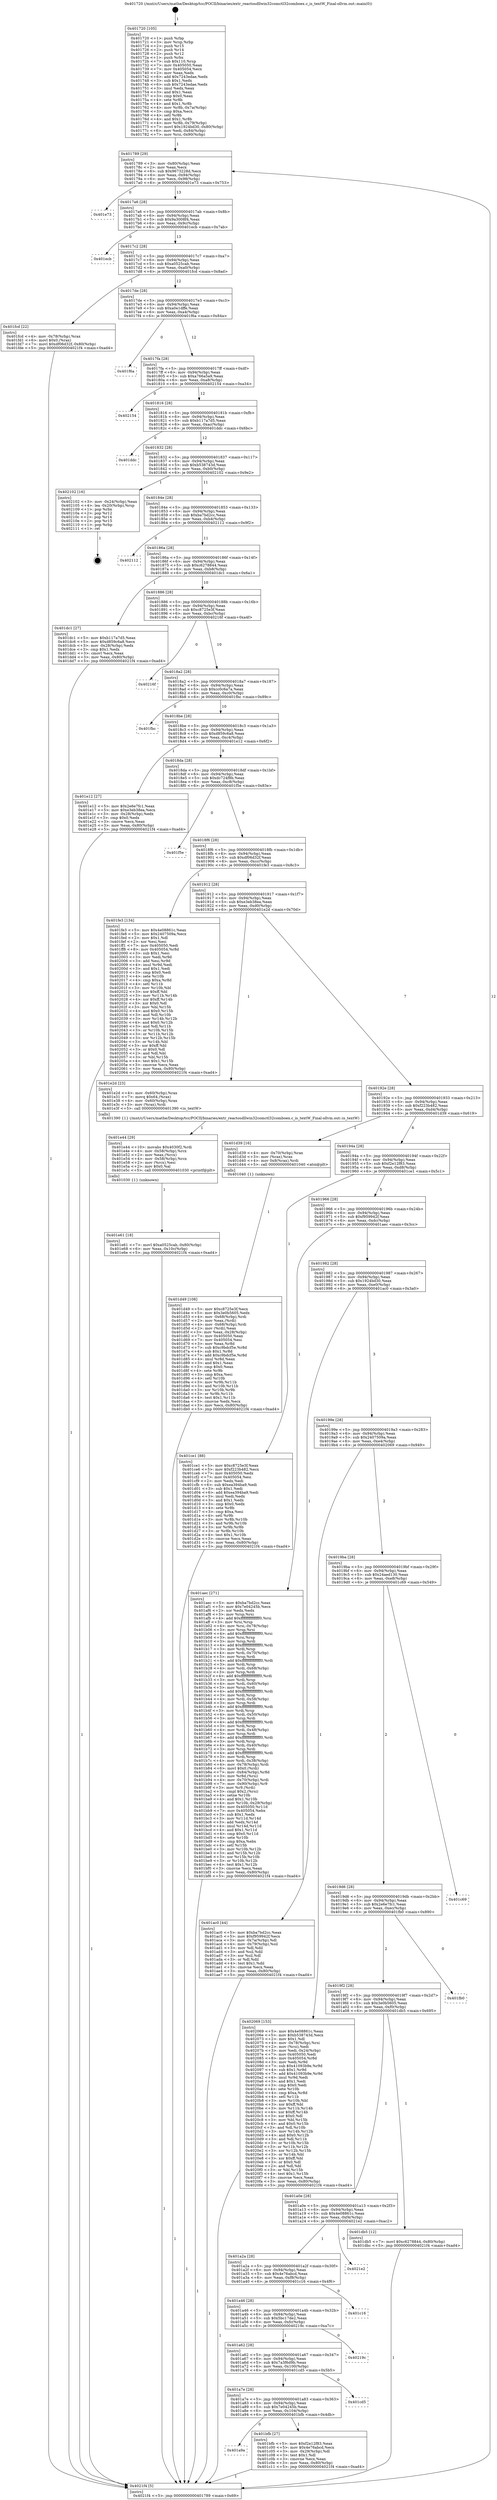 digraph "0x401720" {
  label = "0x401720 (/mnt/c/Users/mathe/Desktop/tcc/POCII/binaries/extr_reactosdllwin32comctl32comboex.c_is_textW_Final-ollvm.out::main(0))"
  labelloc = "t"
  node[shape=record]

  Entry [label="",width=0.3,height=0.3,shape=circle,fillcolor=black,style=filled]
  "0x401789" [label="{
     0x401789 [29]\l
     | [instrs]\l
     &nbsp;&nbsp;0x401789 \<+3\>: mov -0x80(%rbp),%eax\l
     &nbsp;&nbsp;0x40178c \<+2\>: mov %eax,%ecx\l
     &nbsp;&nbsp;0x40178e \<+6\>: sub $0x9673228d,%ecx\l
     &nbsp;&nbsp;0x401794 \<+6\>: mov %eax,-0x94(%rbp)\l
     &nbsp;&nbsp;0x40179a \<+6\>: mov %ecx,-0x98(%rbp)\l
     &nbsp;&nbsp;0x4017a0 \<+6\>: je 0000000000401e73 \<main+0x753\>\l
  }"]
  "0x401e73" [label="{
     0x401e73\l
  }", style=dashed]
  "0x4017a6" [label="{
     0x4017a6 [28]\l
     | [instrs]\l
     &nbsp;&nbsp;0x4017a6 \<+5\>: jmp 00000000004017ab \<main+0x8b\>\l
     &nbsp;&nbsp;0x4017ab \<+6\>: mov -0x94(%rbp),%eax\l
     &nbsp;&nbsp;0x4017b1 \<+5\>: sub $0x9a3008f4,%eax\l
     &nbsp;&nbsp;0x4017b6 \<+6\>: mov %eax,-0x9c(%rbp)\l
     &nbsp;&nbsp;0x4017bc \<+6\>: je 0000000000401ecb \<main+0x7ab\>\l
  }"]
  Exit [label="",width=0.3,height=0.3,shape=circle,fillcolor=black,style=filled,peripheries=2]
  "0x401ecb" [label="{
     0x401ecb\l
  }", style=dashed]
  "0x4017c2" [label="{
     0x4017c2 [28]\l
     | [instrs]\l
     &nbsp;&nbsp;0x4017c2 \<+5\>: jmp 00000000004017c7 \<main+0xa7\>\l
     &nbsp;&nbsp;0x4017c7 \<+6\>: mov -0x94(%rbp),%eax\l
     &nbsp;&nbsp;0x4017cd \<+5\>: sub $0xa0525cab,%eax\l
     &nbsp;&nbsp;0x4017d2 \<+6\>: mov %eax,-0xa0(%rbp)\l
     &nbsp;&nbsp;0x4017d8 \<+6\>: je 0000000000401fcd \<main+0x8ad\>\l
  }"]
  "0x401e61" [label="{
     0x401e61 [18]\l
     | [instrs]\l
     &nbsp;&nbsp;0x401e61 \<+7\>: movl $0xa0525cab,-0x80(%rbp)\l
     &nbsp;&nbsp;0x401e68 \<+6\>: mov %eax,-0x10c(%rbp)\l
     &nbsp;&nbsp;0x401e6e \<+5\>: jmp 00000000004021f4 \<main+0xad4\>\l
  }"]
  "0x401fcd" [label="{
     0x401fcd [22]\l
     | [instrs]\l
     &nbsp;&nbsp;0x401fcd \<+4\>: mov -0x78(%rbp),%rax\l
     &nbsp;&nbsp;0x401fd1 \<+6\>: movl $0x0,(%rax)\l
     &nbsp;&nbsp;0x401fd7 \<+7\>: movl $0xdf06d32f,-0x80(%rbp)\l
     &nbsp;&nbsp;0x401fde \<+5\>: jmp 00000000004021f4 \<main+0xad4\>\l
  }"]
  "0x4017de" [label="{
     0x4017de [28]\l
     | [instrs]\l
     &nbsp;&nbsp;0x4017de \<+5\>: jmp 00000000004017e3 \<main+0xc3\>\l
     &nbsp;&nbsp;0x4017e3 \<+6\>: mov -0x94(%rbp),%eax\l
     &nbsp;&nbsp;0x4017e9 \<+5\>: sub $0xa0e1dffe,%eax\l
     &nbsp;&nbsp;0x4017ee \<+6\>: mov %eax,-0xa4(%rbp)\l
     &nbsp;&nbsp;0x4017f4 \<+6\>: je 0000000000401f6a \<main+0x84a\>\l
  }"]
  "0x401e44" [label="{
     0x401e44 [29]\l
     | [instrs]\l
     &nbsp;&nbsp;0x401e44 \<+10\>: movabs $0x4030f2,%rdi\l
     &nbsp;&nbsp;0x401e4e \<+4\>: mov -0x58(%rbp),%rcx\l
     &nbsp;&nbsp;0x401e52 \<+2\>: mov %eax,(%rcx)\l
     &nbsp;&nbsp;0x401e54 \<+4\>: mov -0x58(%rbp),%rcx\l
     &nbsp;&nbsp;0x401e58 \<+2\>: mov (%rcx),%esi\l
     &nbsp;&nbsp;0x401e5a \<+2\>: mov $0x0,%al\l
     &nbsp;&nbsp;0x401e5c \<+5\>: call 0000000000401030 \<printf@plt\>\l
     | [calls]\l
     &nbsp;&nbsp;0x401030 \{1\} (unknown)\l
  }"]
  "0x401f6a" [label="{
     0x401f6a\l
  }", style=dashed]
  "0x4017fa" [label="{
     0x4017fa [28]\l
     | [instrs]\l
     &nbsp;&nbsp;0x4017fa \<+5\>: jmp 00000000004017ff \<main+0xdf\>\l
     &nbsp;&nbsp;0x4017ff \<+6\>: mov -0x94(%rbp),%eax\l
     &nbsp;&nbsp;0x401805 \<+5\>: sub $0xa766a5a9,%eax\l
     &nbsp;&nbsp;0x40180a \<+6\>: mov %eax,-0xa8(%rbp)\l
     &nbsp;&nbsp;0x401810 \<+6\>: je 0000000000402154 \<main+0xa34\>\l
  }"]
  "0x401d49" [label="{
     0x401d49 [108]\l
     | [instrs]\l
     &nbsp;&nbsp;0x401d49 \<+5\>: mov $0xc8725e3f,%ecx\l
     &nbsp;&nbsp;0x401d4e \<+5\>: mov $0x3e0b5605,%edx\l
     &nbsp;&nbsp;0x401d53 \<+4\>: mov -0x68(%rbp),%rdi\l
     &nbsp;&nbsp;0x401d57 \<+2\>: mov %eax,(%rdi)\l
     &nbsp;&nbsp;0x401d59 \<+4\>: mov -0x68(%rbp),%rdi\l
     &nbsp;&nbsp;0x401d5d \<+2\>: mov (%rdi),%eax\l
     &nbsp;&nbsp;0x401d5f \<+3\>: mov %eax,-0x28(%rbp)\l
     &nbsp;&nbsp;0x401d62 \<+7\>: mov 0x405050,%eax\l
     &nbsp;&nbsp;0x401d69 \<+7\>: mov 0x405054,%esi\l
     &nbsp;&nbsp;0x401d70 \<+3\>: mov %eax,%r8d\l
     &nbsp;&nbsp;0x401d73 \<+7\>: sub $0xc9bdcf5e,%r8d\l
     &nbsp;&nbsp;0x401d7a \<+4\>: sub $0x1,%r8d\l
     &nbsp;&nbsp;0x401d7e \<+7\>: add $0xc9bdcf5e,%r8d\l
     &nbsp;&nbsp;0x401d85 \<+4\>: imul %r8d,%eax\l
     &nbsp;&nbsp;0x401d89 \<+3\>: and $0x1,%eax\l
     &nbsp;&nbsp;0x401d8c \<+3\>: cmp $0x0,%eax\l
     &nbsp;&nbsp;0x401d8f \<+4\>: sete %r9b\l
     &nbsp;&nbsp;0x401d93 \<+3\>: cmp $0xa,%esi\l
     &nbsp;&nbsp;0x401d96 \<+4\>: setl %r10b\l
     &nbsp;&nbsp;0x401d9a \<+3\>: mov %r9b,%r11b\l
     &nbsp;&nbsp;0x401d9d \<+3\>: and %r10b,%r11b\l
     &nbsp;&nbsp;0x401da0 \<+3\>: xor %r10b,%r9b\l
     &nbsp;&nbsp;0x401da3 \<+3\>: or %r9b,%r11b\l
     &nbsp;&nbsp;0x401da6 \<+4\>: test $0x1,%r11b\l
     &nbsp;&nbsp;0x401daa \<+3\>: cmovne %edx,%ecx\l
     &nbsp;&nbsp;0x401dad \<+3\>: mov %ecx,-0x80(%rbp)\l
     &nbsp;&nbsp;0x401db0 \<+5\>: jmp 00000000004021f4 \<main+0xad4\>\l
  }"]
  "0x402154" [label="{
     0x402154\l
  }", style=dashed]
  "0x401816" [label="{
     0x401816 [28]\l
     | [instrs]\l
     &nbsp;&nbsp;0x401816 \<+5\>: jmp 000000000040181b \<main+0xfb\>\l
     &nbsp;&nbsp;0x40181b \<+6\>: mov -0x94(%rbp),%eax\l
     &nbsp;&nbsp;0x401821 \<+5\>: sub $0xb117a7d5,%eax\l
     &nbsp;&nbsp;0x401826 \<+6\>: mov %eax,-0xac(%rbp)\l
     &nbsp;&nbsp;0x40182c \<+6\>: je 0000000000401ddc \<main+0x6bc\>\l
  }"]
  "0x401a9a" [label="{
     0x401a9a\l
  }", style=dashed]
  "0x401ddc" [label="{
     0x401ddc\l
  }", style=dashed]
  "0x401832" [label="{
     0x401832 [28]\l
     | [instrs]\l
     &nbsp;&nbsp;0x401832 \<+5\>: jmp 0000000000401837 \<main+0x117\>\l
     &nbsp;&nbsp;0x401837 \<+6\>: mov -0x94(%rbp),%eax\l
     &nbsp;&nbsp;0x40183d \<+5\>: sub $0xb538743d,%eax\l
     &nbsp;&nbsp;0x401842 \<+6\>: mov %eax,-0xb0(%rbp)\l
     &nbsp;&nbsp;0x401848 \<+6\>: je 0000000000402102 \<main+0x9e2\>\l
  }"]
  "0x401bfb" [label="{
     0x401bfb [27]\l
     | [instrs]\l
     &nbsp;&nbsp;0x401bfb \<+5\>: mov $0xf2e12f83,%eax\l
     &nbsp;&nbsp;0x401c00 \<+5\>: mov $0x4e76abcd,%ecx\l
     &nbsp;&nbsp;0x401c05 \<+3\>: mov -0x29(%rbp),%dl\l
     &nbsp;&nbsp;0x401c08 \<+3\>: test $0x1,%dl\l
     &nbsp;&nbsp;0x401c0b \<+3\>: cmovne %ecx,%eax\l
     &nbsp;&nbsp;0x401c0e \<+3\>: mov %eax,-0x80(%rbp)\l
     &nbsp;&nbsp;0x401c11 \<+5\>: jmp 00000000004021f4 \<main+0xad4\>\l
  }"]
  "0x402102" [label="{
     0x402102 [16]\l
     | [instrs]\l
     &nbsp;&nbsp;0x402102 \<+3\>: mov -0x24(%rbp),%eax\l
     &nbsp;&nbsp;0x402105 \<+4\>: lea -0x20(%rbp),%rsp\l
     &nbsp;&nbsp;0x402109 \<+1\>: pop %rbx\l
     &nbsp;&nbsp;0x40210a \<+2\>: pop %r12\l
     &nbsp;&nbsp;0x40210c \<+2\>: pop %r14\l
     &nbsp;&nbsp;0x40210e \<+2\>: pop %r15\l
     &nbsp;&nbsp;0x402110 \<+1\>: pop %rbp\l
     &nbsp;&nbsp;0x402111 \<+1\>: ret\l
  }"]
  "0x40184e" [label="{
     0x40184e [28]\l
     | [instrs]\l
     &nbsp;&nbsp;0x40184e \<+5\>: jmp 0000000000401853 \<main+0x133\>\l
     &nbsp;&nbsp;0x401853 \<+6\>: mov -0x94(%rbp),%eax\l
     &nbsp;&nbsp;0x401859 \<+5\>: sub $0xba7bd2cc,%eax\l
     &nbsp;&nbsp;0x40185e \<+6\>: mov %eax,-0xb4(%rbp)\l
     &nbsp;&nbsp;0x401864 \<+6\>: je 0000000000402112 \<main+0x9f2\>\l
  }"]
  "0x401a7e" [label="{
     0x401a7e [28]\l
     | [instrs]\l
     &nbsp;&nbsp;0x401a7e \<+5\>: jmp 0000000000401a83 \<main+0x363\>\l
     &nbsp;&nbsp;0x401a83 \<+6\>: mov -0x94(%rbp),%eax\l
     &nbsp;&nbsp;0x401a89 \<+5\>: sub $0x7e04245b,%eax\l
     &nbsp;&nbsp;0x401a8e \<+6\>: mov %eax,-0x104(%rbp)\l
     &nbsp;&nbsp;0x401a94 \<+6\>: je 0000000000401bfb \<main+0x4db\>\l
  }"]
  "0x402112" [label="{
     0x402112\l
  }", style=dashed]
  "0x40186a" [label="{
     0x40186a [28]\l
     | [instrs]\l
     &nbsp;&nbsp;0x40186a \<+5\>: jmp 000000000040186f \<main+0x14f\>\l
     &nbsp;&nbsp;0x40186f \<+6\>: mov -0x94(%rbp),%eax\l
     &nbsp;&nbsp;0x401875 \<+5\>: sub $0xc6278844,%eax\l
     &nbsp;&nbsp;0x40187a \<+6\>: mov %eax,-0xb8(%rbp)\l
     &nbsp;&nbsp;0x401880 \<+6\>: je 0000000000401dc1 \<main+0x6a1\>\l
  }"]
  "0x401cd5" [label="{
     0x401cd5\l
  }", style=dashed]
  "0x401dc1" [label="{
     0x401dc1 [27]\l
     | [instrs]\l
     &nbsp;&nbsp;0x401dc1 \<+5\>: mov $0xb117a7d5,%eax\l
     &nbsp;&nbsp;0x401dc6 \<+5\>: mov $0xd859c6a8,%ecx\l
     &nbsp;&nbsp;0x401dcb \<+3\>: mov -0x28(%rbp),%edx\l
     &nbsp;&nbsp;0x401dce \<+3\>: cmp $0x1,%edx\l
     &nbsp;&nbsp;0x401dd1 \<+3\>: cmovl %ecx,%eax\l
     &nbsp;&nbsp;0x401dd4 \<+3\>: mov %eax,-0x80(%rbp)\l
     &nbsp;&nbsp;0x401dd7 \<+5\>: jmp 00000000004021f4 \<main+0xad4\>\l
  }"]
  "0x401886" [label="{
     0x401886 [28]\l
     | [instrs]\l
     &nbsp;&nbsp;0x401886 \<+5\>: jmp 000000000040188b \<main+0x16b\>\l
     &nbsp;&nbsp;0x40188b \<+6\>: mov -0x94(%rbp),%eax\l
     &nbsp;&nbsp;0x401891 \<+5\>: sub $0xc8725e3f,%eax\l
     &nbsp;&nbsp;0x401896 \<+6\>: mov %eax,-0xbc(%rbp)\l
     &nbsp;&nbsp;0x40189c \<+6\>: je 000000000040216f \<main+0xa4f\>\l
  }"]
  "0x401a62" [label="{
     0x401a62 [28]\l
     | [instrs]\l
     &nbsp;&nbsp;0x401a62 \<+5\>: jmp 0000000000401a67 \<main+0x347\>\l
     &nbsp;&nbsp;0x401a67 \<+6\>: mov -0x94(%rbp),%eax\l
     &nbsp;&nbsp;0x401a6d \<+5\>: sub $0x7a3f6d9b,%eax\l
     &nbsp;&nbsp;0x401a72 \<+6\>: mov %eax,-0x100(%rbp)\l
     &nbsp;&nbsp;0x401a78 \<+6\>: je 0000000000401cd5 \<main+0x5b5\>\l
  }"]
  "0x40216f" [label="{
     0x40216f\l
  }", style=dashed]
  "0x4018a2" [label="{
     0x4018a2 [28]\l
     | [instrs]\l
     &nbsp;&nbsp;0x4018a2 \<+5\>: jmp 00000000004018a7 \<main+0x187\>\l
     &nbsp;&nbsp;0x4018a7 \<+6\>: mov -0x94(%rbp),%eax\l
     &nbsp;&nbsp;0x4018ad \<+5\>: sub $0xcc0c6a7a,%eax\l
     &nbsp;&nbsp;0x4018b2 \<+6\>: mov %eax,-0xc0(%rbp)\l
     &nbsp;&nbsp;0x4018b8 \<+6\>: je 0000000000401fbc \<main+0x89c\>\l
  }"]
  "0x40219c" [label="{
     0x40219c\l
  }", style=dashed]
  "0x401fbc" [label="{
     0x401fbc\l
  }", style=dashed]
  "0x4018be" [label="{
     0x4018be [28]\l
     | [instrs]\l
     &nbsp;&nbsp;0x4018be \<+5\>: jmp 00000000004018c3 \<main+0x1a3\>\l
     &nbsp;&nbsp;0x4018c3 \<+6\>: mov -0x94(%rbp),%eax\l
     &nbsp;&nbsp;0x4018c9 \<+5\>: sub $0xd859c6a8,%eax\l
     &nbsp;&nbsp;0x4018ce \<+6\>: mov %eax,-0xc4(%rbp)\l
     &nbsp;&nbsp;0x4018d4 \<+6\>: je 0000000000401e12 \<main+0x6f2\>\l
  }"]
  "0x401a46" [label="{
     0x401a46 [28]\l
     | [instrs]\l
     &nbsp;&nbsp;0x401a46 \<+5\>: jmp 0000000000401a4b \<main+0x32b\>\l
     &nbsp;&nbsp;0x401a4b \<+6\>: mov -0x94(%rbp),%eax\l
     &nbsp;&nbsp;0x401a51 \<+5\>: sub $0x5bc17de2,%eax\l
     &nbsp;&nbsp;0x401a56 \<+6\>: mov %eax,-0xfc(%rbp)\l
     &nbsp;&nbsp;0x401a5c \<+6\>: je 000000000040219c \<main+0xa7c\>\l
  }"]
  "0x401e12" [label="{
     0x401e12 [27]\l
     | [instrs]\l
     &nbsp;&nbsp;0x401e12 \<+5\>: mov $0x2e6e7fc1,%eax\l
     &nbsp;&nbsp;0x401e17 \<+5\>: mov $0xe3eb38ea,%ecx\l
     &nbsp;&nbsp;0x401e1c \<+3\>: mov -0x28(%rbp),%edx\l
     &nbsp;&nbsp;0x401e1f \<+3\>: cmp $0x0,%edx\l
     &nbsp;&nbsp;0x401e22 \<+3\>: cmove %ecx,%eax\l
     &nbsp;&nbsp;0x401e25 \<+3\>: mov %eax,-0x80(%rbp)\l
     &nbsp;&nbsp;0x401e28 \<+5\>: jmp 00000000004021f4 \<main+0xad4\>\l
  }"]
  "0x4018da" [label="{
     0x4018da [28]\l
     | [instrs]\l
     &nbsp;&nbsp;0x4018da \<+5\>: jmp 00000000004018df \<main+0x1bf\>\l
     &nbsp;&nbsp;0x4018df \<+6\>: mov -0x94(%rbp),%eax\l
     &nbsp;&nbsp;0x4018e5 \<+5\>: sub $0xdc724f8b,%eax\l
     &nbsp;&nbsp;0x4018ea \<+6\>: mov %eax,-0xc8(%rbp)\l
     &nbsp;&nbsp;0x4018f0 \<+6\>: je 0000000000401f5e \<main+0x83e\>\l
  }"]
  "0x401c16" [label="{
     0x401c16\l
  }", style=dashed]
  "0x401f5e" [label="{
     0x401f5e\l
  }", style=dashed]
  "0x4018f6" [label="{
     0x4018f6 [28]\l
     | [instrs]\l
     &nbsp;&nbsp;0x4018f6 \<+5\>: jmp 00000000004018fb \<main+0x1db\>\l
     &nbsp;&nbsp;0x4018fb \<+6\>: mov -0x94(%rbp),%eax\l
     &nbsp;&nbsp;0x401901 \<+5\>: sub $0xdf06d32f,%eax\l
     &nbsp;&nbsp;0x401906 \<+6\>: mov %eax,-0xcc(%rbp)\l
     &nbsp;&nbsp;0x40190c \<+6\>: je 0000000000401fe3 \<main+0x8c3\>\l
  }"]
  "0x401a2a" [label="{
     0x401a2a [28]\l
     | [instrs]\l
     &nbsp;&nbsp;0x401a2a \<+5\>: jmp 0000000000401a2f \<main+0x30f\>\l
     &nbsp;&nbsp;0x401a2f \<+6\>: mov -0x94(%rbp),%eax\l
     &nbsp;&nbsp;0x401a35 \<+5\>: sub $0x4e76abcd,%eax\l
     &nbsp;&nbsp;0x401a3a \<+6\>: mov %eax,-0xf8(%rbp)\l
     &nbsp;&nbsp;0x401a40 \<+6\>: je 0000000000401c16 \<main+0x4f6\>\l
  }"]
  "0x401fe3" [label="{
     0x401fe3 [134]\l
     | [instrs]\l
     &nbsp;&nbsp;0x401fe3 \<+5\>: mov $0x4e08861c,%eax\l
     &nbsp;&nbsp;0x401fe8 \<+5\>: mov $0x2407509a,%ecx\l
     &nbsp;&nbsp;0x401fed \<+2\>: mov $0x1,%dl\l
     &nbsp;&nbsp;0x401fef \<+2\>: xor %esi,%esi\l
     &nbsp;&nbsp;0x401ff1 \<+7\>: mov 0x405050,%edi\l
     &nbsp;&nbsp;0x401ff8 \<+8\>: mov 0x405054,%r8d\l
     &nbsp;&nbsp;0x402000 \<+3\>: sub $0x1,%esi\l
     &nbsp;&nbsp;0x402003 \<+3\>: mov %edi,%r9d\l
     &nbsp;&nbsp;0x402006 \<+3\>: add %esi,%r9d\l
     &nbsp;&nbsp;0x402009 \<+4\>: imul %r9d,%edi\l
     &nbsp;&nbsp;0x40200d \<+3\>: and $0x1,%edi\l
     &nbsp;&nbsp;0x402010 \<+3\>: cmp $0x0,%edi\l
     &nbsp;&nbsp;0x402013 \<+4\>: sete %r10b\l
     &nbsp;&nbsp;0x402017 \<+4\>: cmp $0xa,%r8d\l
     &nbsp;&nbsp;0x40201b \<+4\>: setl %r11b\l
     &nbsp;&nbsp;0x40201f \<+3\>: mov %r10b,%bl\l
     &nbsp;&nbsp;0x402022 \<+3\>: xor $0xff,%bl\l
     &nbsp;&nbsp;0x402025 \<+3\>: mov %r11b,%r14b\l
     &nbsp;&nbsp;0x402028 \<+4\>: xor $0xff,%r14b\l
     &nbsp;&nbsp;0x40202c \<+3\>: xor $0x0,%dl\l
     &nbsp;&nbsp;0x40202f \<+3\>: mov %bl,%r15b\l
     &nbsp;&nbsp;0x402032 \<+4\>: and $0x0,%r15b\l
     &nbsp;&nbsp;0x402036 \<+3\>: and %dl,%r10b\l
     &nbsp;&nbsp;0x402039 \<+3\>: mov %r14b,%r12b\l
     &nbsp;&nbsp;0x40203c \<+4\>: and $0x0,%r12b\l
     &nbsp;&nbsp;0x402040 \<+3\>: and %dl,%r11b\l
     &nbsp;&nbsp;0x402043 \<+3\>: or %r10b,%r15b\l
     &nbsp;&nbsp;0x402046 \<+3\>: or %r11b,%r12b\l
     &nbsp;&nbsp;0x402049 \<+3\>: xor %r12b,%r15b\l
     &nbsp;&nbsp;0x40204c \<+3\>: or %r14b,%bl\l
     &nbsp;&nbsp;0x40204f \<+3\>: xor $0xff,%bl\l
     &nbsp;&nbsp;0x402052 \<+3\>: or $0x0,%dl\l
     &nbsp;&nbsp;0x402055 \<+2\>: and %dl,%bl\l
     &nbsp;&nbsp;0x402057 \<+3\>: or %bl,%r15b\l
     &nbsp;&nbsp;0x40205a \<+4\>: test $0x1,%r15b\l
     &nbsp;&nbsp;0x40205e \<+3\>: cmovne %ecx,%eax\l
     &nbsp;&nbsp;0x402061 \<+3\>: mov %eax,-0x80(%rbp)\l
     &nbsp;&nbsp;0x402064 \<+5\>: jmp 00000000004021f4 \<main+0xad4\>\l
  }"]
  "0x401912" [label="{
     0x401912 [28]\l
     | [instrs]\l
     &nbsp;&nbsp;0x401912 \<+5\>: jmp 0000000000401917 \<main+0x1f7\>\l
     &nbsp;&nbsp;0x401917 \<+6\>: mov -0x94(%rbp),%eax\l
     &nbsp;&nbsp;0x40191d \<+5\>: sub $0xe3eb38ea,%eax\l
     &nbsp;&nbsp;0x401922 \<+6\>: mov %eax,-0xd0(%rbp)\l
     &nbsp;&nbsp;0x401928 \<+6\>: je 0000000000401e2d \<main+0x70d\>\l
  }"]
  "0x4021e2" [label="{
     0x4021e2\l
  }", style=dashed]
  "0x401e2d" [label="{
     0x401e2d [23]\l
     | [instrs]\l
     &nbsp;&nbsp;0x401e2d \<+4\>: mov -0x60(%rbp),%rax\l
     &nbsp;&nbsp;0x401e31 \<+7\>: movq $0x64,(%rax)\l
     &nbsp;&nbsp;0x401e38 \<+4\>: mov -0x60(%rbp),%rax\l
     &nbsp;&nbsp;0x401e3c \<+3\>: mov (%rax),%rdi\l
     &nbsp;&nbsp;0x401e3f \<+5\>: call 0000000000401390 \<is_textW\>\l
     | [calls]\l
     &nbsp;&nbsp;0x401390 \{1\} (/mnt/c/Users/mathe/Desktop/tcc/POCII/binaries/extr_reactosdllwin32comctl32comboex.c_is_textW_Final-ollvm.out::is_textW)\l
  }"]
  "0x40192e" [label="{
     0x40192e [28]\l
     | [instrs]\l
     &nbsp;&nbsp;0x40192e \<+5\>: jmp 0000000000401933 \<main+0x213\>\l
     &nbsp;&nbsp;0x401933 \<+6\>: mov -0x94(%rbp),%eax\l
     &nbsp;&nbsp;0x401939 \<+5\>: sub $0xf223b482,%eax\l
     &nbsp;&nbsp;0x40193e \<+6\>: mov %eax,-0xd4(%rbp)\l
     &nbsp;&nbsp;0x401944 \<+6\>: je 0000000000401d39 \<main+0x619\>\l
  }"]
  "0x401a0e" [label="{
     0x401a0e [28]\l
     | [instrs]\l
     &nbsp;&nbsp;0x401a0e \<+5\>: jmp 0000000000401a13 \<main+0x2f3\>\l
     &nbsp;&nbsp;0x401a13 \<+6\>: mov -0x94(%rbp),%eax\l
     &nbsp;&nbsp;0x401a19 \<+5\>: sub $0x4e08861c,%eax\l
     &nbsp;&nbsp;0x401a1e \<+6\>: mov %eax,-0xf4(%rbp)\l
     &nbsp;&nbsp;0x401a24 \<+6\>: je 00000000004021e2 \<main+0xac2\>\l
  }"]
  "0x401d39" [label="{
     0x401d39 [16]\l
     | [instrs]\l
     &nbsp;&nbsp;0x401d39 \<+4\>: mov -0x70(%rbp),%rax\l
     &nbsp;&nbsp;0x401d3d \<+3\>: mov (%rax),%rax\l
     &nbsp;&nbsp;0x401d40 \<+4\>: mov 0x8(%rax),%rdi\l
     &nbsp;&nbsp;0x401d44 \<+5\>: call 0000000000401040 \<atoi@plt\>\l
     | [calls]\l
     &nbsp;&nbsp;0x401040 \{1\} (unknown)\l
  }"]
  "0x40194a" [label="{
     0x40194a [28]\l
     | [instrs]\l
     &nbsp;&nbsp;0x40194a \<+5\>: jmp 000000000040194f \<main+0x22f\>\l
     &nbsp;&nbsp;0x40194f \<+6\>: mov -0x94(%rbp),%eax\l
     &nbsp;&nbsp;0x401955 \<+5\>: sub $0xf2e12f83,%eax\l
     &nbsp;&nbsp;0x40195a \<+6\>: mov %eax,-0xd8(%rbp)\l
     &nbsp;&nbsp;0x401960 \<+6\>: je 0000000000401ce1 \<main+0x5c1\>\l
  }"]
  "0x401db5" [label="{
     0x401db5 [12]\l
     | [instrs]\l
     &nbsp;&nbsp;0x401db5 \<+7\>: movl $0xc6278844,-0x80(%rbp)\l
     &nbsp;&nbsp;0x401dbc \<+5\>: jmp 00000000004021f4 \<main+0xad4\>\l
  }"]
  "0x401ce1" [label="{
     0x401ce1 [88]\l
     | [instrs]\l
     &nbsp;&nbsp;0x401ce1 \<+5\>: mov $0xc8725e3f,%eax\l
     &nbsp;&nbsp;0x401ce6 \<+5\>: mov $0xf223b482,%ecx\l
     &nbsp;&nbsp;0x401ceb \<+7\>: mov 0x405050,%edx\l
     &nbsp;&nbsp;0x401cf2 \<+7\>: mov 0x405054,%esi\l
     &nbsp;&nbsp;0x401cf9 \<+2\>: mov %edx,%edi\l
     &nbsp;&nbsp;0x401cfb \<+6\>: sub $0xea394ba9,%edi\l
     &nbsp;&nbsp;0x401d01 \<+3\>: sub $0x1,%edi\l
     &nbsp;&nbsp;0x401d04 \<+6\>: add $0xea394ba9,%edi\l
     &nbsp;&nbsp;0x401d0a \<+3\>: imul %edi,%edx\l
     &nbsp;&nbsp;0x401d0d \<+3\>: and $0x1,%edx\l
     &nbsp;&nbsp;0x401d10 \<+3\>: cmp $0x0,%edx\l
     &nbsp;&nbsp;0x401d13 \<+4\>: sete %r8b\l
     &nbsp;&nbsp;0x401d17 \<+3\>: cmp $0xa,%esi\l
     &nbsp;&nbsp;0x401d1a \<+4\>: setl %r9b\l
     &nbsp;&nbsp;0x401d1e \<+3\>: mov %r8b,%r10b\l
     &nbsp;&nbsp;0x401d21 \<+3\>: and %r9b,%r10b\l
     &nbsp;&nbsp;0x401d24 \<+3\>: xor %r9b,%r8b\l
     &nbsp;&nbsp;0x401d27 \<+3\>: or %r8b,%r10b\l
     &nbsp;&nbsp;0x401d2a \<+4\>: test $0x1,%r10b\l
     &nbsp;&nbsp;0x401d2e \<+3\>: cmovne %ecx,%eax\l
     &nbsp;&nbsp;0x401d31 \<+3\>: mov %eax,-0x80(%rbp)\l
     &nbsp;&nbsp;0x401d34 \<+5\>: jmp 00000000004021f4 \<main+0xad4\>\l
  }"]
  "0x401966" [label="{
     0x401966 [28]\l
     | [instrs]\l
     &nbsp;&nbsp;0x401966 \<+5\>: jmp 000000000040196b \<main+0x24b\>\l
     &nbsp;&nbsp;0x40196b \<+6\>: mov -0x94(%rbp),%eax\l
     &nbsp;&nbsp;0x401971 \<+5\>: sub $0xf959942f,%eax\l
     &nbsp;&nbsp;0x401976 \<+6\>: mov %eax,-0xdc(%rbp)\l
     &nbsp;&nbsp;0x40197c \<+6\>: je 0000000000401aec \<main+0x3cc\>\l
  }"]
  "0x4019f2" [label="{
     0x4019f2 [28]\l
     | [instrs]\l
     &nbsp;&nbsp;0x4019f2 \<+5\>: jmp 00000000004019f7 \<main+0x2d7\>\l
     &nbsp;&nbsp;0x4019f7 \<+6\>: mov -0x94(%rbp),%eax\l
     &nbsp;&nbsp;0x4019fd \<+5\>: sub $0x3e0b5605,%eax\l
     &nbsp;&nbsp;0x401a02 \<+6\>: mov %eax,-0xf0(%rbp)\l
     &nbsp;&nbsp;0x401a08 \<+6\>: je 0000000000401db5 \<main+0x695\>\l
  }"]
  "0x401aec" [label="{
     0x401aec [271]\l
     | [instrs]\l
     &nbsp;&nbsp;0x401aec \<+5\>: mov $0xba7bd2cc,%eax\l
     &nbsp;&nbsp;0x401af1 \<+5\>: mov $0x7e04245b,%ecx\l
     &nbsp;&nbsp;0x401af6 \<+2\>: xor %edx,%edx\l
     &nbsp;&nbsp;0x401af8 \<+3\>: mov %rsp,%rsi\l
     &nbsp;&nbsp;0x401afb \<+4\>: add $0xfffffffffffffff0,%rsi\l
     &nbsp;&nbsp;0x401aff \<+3\>: mov %rsi,%rsp\l
     &nbsp;&nbsp;0x401b02 \<+4\>: mov %rsi,-0x78(%rbp)\l
     &nbsp;&nbsp;0x401b06 \<+3\>: mov %rsp,%rsi\l
     &nbsp;&nbsp;0x401b09 \<+4\>: add $0xfffffffffffffff0,%rsi\l
     &nbsp;&nbsp;0x401b0d \<+3\>: mov %rsi,%rsp\l
     &nbsp;&nbsp;0x401b10 \<+3\>: mov %rsp,%rdi\l
     &nbsp;&nbsp;0x401b13 \<+4\>: add $0xfffffffffffffff0,%rdi\l
     &nbsp;&nbsp;0x401b17 \<+3\>: mov %rdi,%rsp\l
     &nbsp;&nbsp;0x401b1a \<+4\>: mov %rdi,-0x70(%rbp)\l
     &nbsp;&nbsp;0x401b1e \<+3\>: mov %rsp,%rdi\l
     &nbsp;&nbsp;0x401b21 \<+4\>: add $0xfffffffffffffff0,%rdi\l
     &nbsp;&nbsp;0x401b25 \<+3\>: mov %rdi,%rsp\l
     &nbsp;&nbsp;0x401b28 \<+4\>: mov %rdi,-0x68(%rbp)\l
     &nbsp;&nbsp;0x401b2c \<+3\>: mov %rsp,%rdi\l
     &nbsp;&nbsp;0x401b2f \<+4\>: add $0xfffffffffffffff0,%rdi\l
     &nbsp;&nbsp;0x401b33 \<+3\>: mov %rdi,%rsp\l
     &nbsp;&nbsp;0x401b36 \<+4\>: mov %rdi,-0x60(%rbp)\l
     &nbsp;&nbsp;0x401b3a \<+3\>: mov %rsp,%rdi\l
     &nbsp;&nbsp;0x401b3d \<+4\>: add $0xfffffffffffffff0,%rdi\l
     &nbsp;&nbsp;0x401b41 \<+3\>: mov %rdi,%rsp\l
     &nbsp;&nbsp;0x401b44 \<+4\>: mov %rdi,-0x58(%rbp)\l
     &nbsp;&nbsp;0x401b48 \<+3\>: mov %rsp,%rdi\l
     &nbsp;&nbsp;0x401b4b \<+4\>: add $0xfffffffffffffff0,%rdi\l
     &nbsp;&nbsp;0x401b4f \<+3\>: mov %rdi,%rsp\l
     &nbsp;&nbsp;0x401b52 \<+4\>: mov %rdi,-0x50(%rbp)\l
     &nbsp;&nbsp;0x401b56 \<+3\>: mov %rsp,%rdi\l
     &nbsp;&nbsp;0x401b59 \<+4\>: add $0xfffffffffffffff0,%rdi\l
     &nbsp;&nbsp;0x401b5d \<+3\>: mov %rdi,%rsp\l
     &nbsp;&nbsp;0x401b60 \<+4\>: mov %rdi,-0x48(%rbp)\l
     &nbsp;&nbsp;0x401b64 \<+3\>: mov %rsp,%rdi\l
     &nbsp;&nbsp;0x401b67 \<+4\>: add $0xfffffffffffffff0,%rdi\l
     &nbsp;&nbsp;0x401b6b \<+3\>: mov %rdi,%rsp\l
     &nbsp;&nbsp;0x401b6e \<+4\>: mov %rdi,-0x40(%rbp)\l
     &nbsp;&nbsp;0x401b72 \<+3\>: mov %rsp,%rdi\l
     &nbsp;&nbsp;0x401b75 \<+4\>: add $0xfffffffffffffff0,%rdi\l
     &nbsp;&nbsp;0x401b79 \<+3\>: mov %rdi,%rsp\l
     &nbsp;&nbsp;0x401b7c \<+4\>: mov %rdi,-0x38(%rbp)\l
     &nbsp;&nbsp;0x401b80 \<+4\>: mov -0x78(%rbp),%rdi\l
     &nbsp;&nbsp;0x401b84 \<+6\>: movl $0x0,(%rdi)\l
     &nbsp;&nbsp;0x401b8a \<+7\>: mov -0x84(%rbp),%r8d\l
     &nbsp;&nbsp;0x401b91 \<+3\>: mov %r8d,(%rsi)\l
     &nbsp;&nbsp;0x401b94 \<+4\>: mov -0x70(%rbp),%rdi\l
     &nbsp;&nbsp;0x401b98 \<+7\>: mov -0x90(%rbp),%r9\l
     &nbsp;&nbsp;0x401b9f \<+3\>: mov %r9,(%rdi)\l
     &nbsp;&nbsp;0x401ba2 \<+3\>: cmpl $0x2,(%rsi)\l
     &nbsp;&nbsp;0x401ba5 \<+4\>: setne %r10b\l
     &nbsp;&nbsp;0x401ba9 \<+4\>: and $0x1,%r10b\l
     &nbsp;&nbsp;0x401bad \<+4\>: mov %r10b,-0x29(%rbp)\l
     &nbsp;&nbsp;0x401bb1 \<+8\>: mov 0x405050,%r11d\l
     &nbsp;&nbsp;0x401bb9 \<+7\>: mov 0x405054,%ebx\l
     &nbsp;&nbsp;0x401bc0 \<+3\>: sub $0x1,%edx\l
     &nbsp;&nbsp;0x401bc3 \<+3\>: mov %r11d,%r14d\l
     &nbsp;&nbsp;0x401bc6 \<+3\>: add %edx,%r14d\l
     &nbsp;&nbsp;0x401bc9 \<+4\>: imul %r14d,%r11d\l
     &nbsp;&nbsp;0x401bcd \<+4\>: and $0x1,%r11d\l
     &nbsp;&nbsp;0x401bd1 \<+4\>: cmp $0x0,%r11d\l
     &nbsp;&nbsp;0x401bd5 \<+4\>: sete %r10b\l
     &nbsp;&nbsp;0x401bd9 \<+3\>: cmp $0xa,%ebx\l
     &nbsp;&nbsp;0x401bdc \<+4\>: setl %r15b\l
     &nbsp;&nbsp;0x401be0 \<+3\>: mov %r10b,%r12b\l
     &nbsp;&nbsp;0x401be3 \<+3\>: and %r15b,%r12b\l
     &nbsp;&nbsp;0x401be6 \<+3\>: xor %r15b,%r10b\l
     &nbsp;&nbsp;0x401be9 \<+3\>: or %r10b,%r12b\l
     &nbsp;&nbsp;0x401bec \<+4\>: test $0x1,%r12b\l
     &nbsp;&nbsp;0x401bf0 \<+3\>: cmovne %ecx,%eax\l
     &nbsp;&nbsp;0x401bf3 \<+3\>: mov %eax,-0x80(%rbp)\l
     &nbsp;&nbsp;0x401bf6 \<+5\>: jmp 00000000004021f4 \<main+0xad4\>\l
  }"]
  "0x401982" [label="{
     0x401982 [28]\l
     | [instrs]\l
     &nbsp;&nbsp;0x401982 \<+5\>: jmp 0000000000401987 \<main+0x267\>\l
     &nbsp;&nbsp;0x401987 \<+6\>: mov -0x94(%rbp),%eax\l
     &nbsp;&nbsp;0x40198d \<+5\>: sub $0x1924bd30,%eax\l
     &nbsp;&nbsp;0x401992 \<+6\>: mov %eax,-0xe0(%rbp)\l
     &nbsp;&nbsp;0x401998 \<+6\>: je 0000000000401ac0 \<main+0x3a0\>\l
  }"]
  "0x401fb0" [label="{
     0x401fb0\l
  }", style=dashed]
  "0x401ac0" [label="{
     0x401ac0 [44]\l
     | [instrs]\l
     &nbsp;&nbsp;0x401ac0 \<+5\>: mov $0xba7bd2cc,%eax\l
     &nbsp;&nbsp;0x401ac5 \<+5\>: mov $0xf959942f,%ecx\l
     &nbsp;&nbsp;0x401aca \<+3\>: mov -0x7a(%rbp),%dl\l
     &nbsp;&nbsp;0x401acd \<+4\>: mov -0x79(%rbp),%sil\l
     &nbsp;&nbsp;0x401ad1 \<+3\>: mov %dl,%dil\l
     &nbsp;&nbsp;0x401ad4 \<+3\>: and %sil,%dil\l
     &nbsp;&nbsp;0x401ad7 \<+3\>: xor %sil,%dl\l
     &nbsp;&nbsp;0x401ada \<+3\>: or %dl,%dil\l
     &nbsp;&nbsp;0x401add \<+4\>: test $0x1,%dil\l
     &nbsp;&nbsp;0x401ae1 \<+3\>: cmovne %ecx,%eax\l
     &nbsp;&nbsp;0x401ae4 \<+3\>: mov %eax,-0x80(%rbp)\l
     &nbsp;&nbsp;0x401ae7 \<+5\>: jmp 00000000004021f4 \<main+0xad4\>\l
  }"]
  "0x40199e" [label="{
     0x40199e [28]\l
     | [instrs]\l
     &nbsp;&nbsp;0x40199e \<+5\>: jmp 00000000004019a3 \<main+0x283\>\l
     &nbsp;&nbsp;0x4019a3 \<+6\>: mov -0x94(%rbp),%eax\l
     &nbsp;&nbsp;0x4019a9 \<+5\>: sub $0x2407509a,%eax\l
     &nbsp;&nbsp;0x4019ae \<+6\>: mov %eax,-0xe4(%rbp)\l
     &nbsp;&nbsp;0x4019b4 \<+6\>: je 0000000000402069 \<main+0x949\>\l
  }"]
  "0x4021f4" [label="{
     0x4021f4 [5]\l
     | [instrs]\l
     &nbsp;&nbsp;0x4021f4 \<+5\>: jmp 0000000000401789 \<main+0x69\>\l
  }"]
  "0x401720" [label="{
     0x401720 [105]\l
     | [instrs]\l
     &nbsp;&nbsp;0x401720 \<+1\>: push %rbp\l
     &nbsp;&nbsp;0x401721 \<+3\>: mov %rsp,%rbp\l
     &nbsp;&nbsp;0x401724 \<+2\>: push %r15\l
     &nbsp;&nbsp;0x401726 \<+2\>: push %r14\l
     &nbsp;&nbsp;0x401728 \<+2\>: push %r12\l
     &nbsp;&nbsp;0x40172a \<+1\>: push %rbx\l
     &nbsp;&nbsp;0x40172b \<+7\>: sub $0x110,%rsp\l
     &nbsp;&nbsp;0x401732 \<+7\>: mov 0x405050,%eax\l
     &nbsp;&nbsp;0x401739 \<+7\>: mov 0x405054,%ecx\l
     &nbsp;&nbsp;0x401740 \<+2\>: mov %eax,%edx\l
     &nbsp;&nbsp;0x401742 \<+6\>: add $0x7243edae,%edx\l
     &nbsp;&nbsp;0x401748 \<+3\>: sub $0x1,%edx\l
     &nbsp;&nbsp;0x40174b \<+6\>: sub $0x7243edae,%edx\l
     &nbsp;&nbsp;0x401751 \<+3\>: imul %edx,%eax\l
     &nbsp;&nbsp;0x401754 \<+3\>: and $0x1,%eax\l
     &nbsp;&nbsp;0x401757 \<+3\>: cmp $0x0,%eax\l
     &nbsp;&nbsp;0x40175a \<+4\>: sete %r8b\l
     &nbsp;&nbsp;0x40175e \<+4\>: and $0x1,%r8b\l
     &nbsp;&nbsp;0x401762 \<+4\>: mov %r8b,-0x7a(%rbp)\l
     &nbsp;&nbsp;0x401766 \<+3\>: cmp $0xa,%ecx\l
     &nbsp;&nbsp;0x401769 \<+4\>: setl %r8b\l
     &nbsp;&nbsp;0x40176d \<+4\>: and $0x1,%r8b\l
     &nbsp;&nbsp;0x401771 \<+4\>: mov %r8b,-0x79(%rbp)\l
     &nbsp;&nbsp;0x401775 \<+7\>: movl $0x1924bd30,-0x80(%rbp)\l
     &nbsp;&nbsp;0x40177c \<+6\>: mov %edi,-0x84(%rbp)\l
     &nbsp;&nbsp;0x401782 \<+7\>: mov %rsi,-0x90(%rbp)\l
  }"]
  "0x4019d6" [label="{
     0x4019d6 [28]\l
     | [instrs]\l
     &nbsp;&nbsp;0x4019d6 \<+5\>: jmp 00000000004019db \<main+0x2bb\>\l
     &nbsp;&nbsp;0x4019db \<+6\>: mov -0x94(%rbp),%eax\l
     &nbsp;&nbsp;0x4019e1 \<+5\>: sub $0x2e6e7fc1,%eax\l
     &nbsp;&nbsp;0x4019e6 \<+6\>: mov %eax,-0xec(%rbp)\l
     &nbsp;&nbsp;0x4019ec \<+6\>: je 0000000000401fb0 \<main+0x890\>\l
  }"]
  "0x401c69" [label="{
     0x401c69\l
  }", style=dashed]
  "0x402069" [label="{
     0x402069 [153]\l
     | [instrs]\l
     &nbsp;&nbsp;0x402069 \<+5\>: mov $0x4e08861c,%eax\l
     &nbsp;&nbsp;0x40206e \<+5\>: mov $0xb538743d,%ecx\l
     &nbsp;&nbsp;0x402073 \<+2\>: mov $0x1,%dl\l
     &nbsp;&nbsp;0x402075 \<+4\>: mov -0x78(%rbp),%rsi\l
     &nbsp;&nbsp;0x402079 \<+2\>: mov (%rsi),%edi\l
     &nbsp;&nbsp;0x40207b \<+3\>: mov %edi,-0x24(%rbp)\l
     &nbsp;&nbsp;0x40207e \<+7\>: mov 0x405050,%edi\l
     &nbsp;&nbsp;0x402085 \<+8\>: mov 0x405054,%r8d\l
     &nbsp;&nbsp;0x40208d \<+3\>: mov %edi,%r9d\l
     &nbsp;&nbsp;0x402090 \<+7\>: sub $0x41093b9e,%r9d\l
     &nbsp;&nbsp;0x402097 \<+4\>: sub $0x1,%r9d\l
     &nbsp;&nbsp;0x40209b \<+7\>: add $0x41093b9e,%r9d\l
     &nbsp;&nbsp;0x4020a2 \<+4\>: imul %r9d,%edi\l
     &nbsp;&nbsp;0x4020a6 \<+3\>: and $0x1,%edi\l
     &nbsp;&nbsp;0x4020a9 \<+3\>: cmp $0x0,%edi\l
     &nbsp;&nbsp;0x4020ac \<+4\>: sete %r10b\l
     &nbsp;&nbsp;0x4020b0 \<+4\>: cmp $0xa,%r8d\l
     &nbsp;&nbsp;0x4020b4 \<+4\>: setl %r11b\l
     &nbsp;&nbsp;0x4020b8 \<+3\>: mov %r10b,%bl\l
     &nbsp;&nbsp;0x4020bb \<+3\>: xor $0xff,%bl\l
     &nbsp;&nbsp;0x4020be \<+3\>: mov %r11b,%r14b\l
     &nbsp;&nbsp;0x4020c1 \<+4\>: xor $0xff,%r14b\l
     &nbsp;&nbsp;0x4020c5 \<+3\>: xor $0x0,%dl\l
     &nbsp;&nbsp;0x4020c8 \<+3\>: mov %bl,%r15b\l
     &nbsp;&nbsp;0x4020cb \<+4\>: and $0x0,%r15b\l
     &nbsp;&nbsp;0x4020cf \<+3\>: and %dl,%r10b\l
     &nbsp;&nbsp;0x4020d2 \<+3\>: mov %r14b,%r12b\l
     &nbsp;&nbsp;0x4020d5 \<+4\>: and $0x0,%r12b\l
     &nbsp;&nbsp;0x4020d9 \<+3\>: and %dl,%r11b\l
     &nbsp;&nbsp;0x4020dc \<+3\>: or %r10b,%r15b\l
     &nbsp;&nbsp;0x4020df \<+3\>: or %r11b,%r12b\l
     &nbsp;&nbsp;0x4020e2 \<+3\>: xor %r12b,%r15b\l
     &nbsp;&nbsp;0x4020e5 \<+3\>: or %r14b,%bl\l
     &nbsp;&nbsp;0x4020e8 \<+3\>: xor $0xff,%bl\l
     &nbsp;&nbsp;0x4020eb \<+3\>: or $0x0,%dl\l
     &nbsp;&nbsp;0x4020ee \<+2\>: and %dl,%bl\l
     &nbsp;&nbsp;0x4020f0 \<+3\>: or %bl,%r15b\l
     &nbsp;&nbsp;0x4020f3 \<+4\>: test $0x1,%r15b\l
     &nbsp;&nbsp;0x4020f7 \<+3\>: cmovne %ecx,%eax\l
     &nbsp;&nbsp;0x4020fa \<+3\>: mov %eax,-0x80(%rbp)\l
     &nbsp;&nbsp;0x4020fd \<+5\>: jmp 00000000004021f4 \<main+0xad4\>\l
  }"]
  "0x4019ba" [label="{
     0x4019ba [28]\l
     | [instrs]\l
     &nbsp;&nbsp;0x4019ba \<+5\>: jmp 00000000004019bf \<main+0x29f\>\l
     &nbsp;&nbsp;0x4019bf \<+6\>: mov -0x94(%rbp),%eax\l
     &nbsp;&nbsp;0x4019c5 \<+5\>: sub $0x24aed130,%eax\l
     &nbsp;&nbsp;0x4019ca \<+6\>: mov %eax,-0xe8(%rbp)\l
     &nbsp;&nbsp;0x4019d0 \<+6\>: je 0000000000401c69 \<main+0x549\>\l
  }"]
  Entry -> "0x401720" [label=" 1"]
  "0x401789" -> "0x401e73" [label=" 0"]
  "0x401789" -> "0x4017a6" [label=" 13"]
  "0x402102" -> Exit [label=" 1"]
  "0x4017a6" -> "0x401ecb" [label=" 0"]
  "0x4017a6" -> "0x4017c2" [label=" 13"]
  "0x402069" -> "0x4021f4" [label=" 1"]
  "0x4017c2" -> "0x401fcd" [label=" 1"]
  "0x4017c2" -> "0x4017de" [label=" 12"]
  "0x401fe3" -> "0x4021f4" [label=" 1"]
  "0x4017de" -> "0x401f6a" [label=" 0"]
  "0x4017de" -> "0x4017fa" [label=" 12"]
  "0x401fcd" -> "0x4021f4" [label=" 1"]
  "0x4017fa" -> "0x402154" [label=" 0"]
  "0x4017fa" -> "0x401816" [label=" 12"]
  "0x401e61" -> "0x4021f4" [label=" 1"]
  "0x401816" -> "0x401ddc" [label=" 0"]
  "0x401816" -> "0x401832" [label=" 12"]
  "0x401e44" -> "0x401e61" [label=" 1"]
  "0x401832" -> "0x402102" [label=" 1"]
  "0x401832" -> "0x40184e" [label=" 11"]
  "0x401e2d" -> "0x401e44" [label=" 1"]
  "0x40184e" -> "0x402112" [label=" 0"]
  "0x40184e" -> "0x40186a" [label=" 11"]
  "0x401dc1" -> "0x4021f4" [label=" 1"]
  "0x40186a" -> "0x401dc1" [label=" 1"]
  "0x40186a" -> "0x401886" [label=" 10"]
  "0x401db5" -> "0x4021f4" [label=" 1"]
  "0x401886" -> "0x40216f" [label=" 0"]
  "0x401886" -> "0x4018a2" [label=" 10"]
  "0x401d39" -> "0x401d49" [label=" 1"]
  "0x4018a2" -> "0x401fbc" [label=" 0"]
  "0x4018a2" -> "0x4018be" [label=" 10"]
  "0x401ce1" -> "0x4021f4" [label=" 1"]
  "0x4018be" -> "0x401e12" [label=" 1"]
  "0x4018be" -> "0x4018da" [label=" 9"]
  "0x401a7e" -> "0x401a9a" [label=" 0"]
  "0x4018da" -> "0x401f5e" [label=" 0"]
  "0x4018da" -> "0x4018f6" [label=" 9"]
  "0x401a7e" -> "0x401bfb" [label=" 1"]
  "0x4018f6" -> "0x401fe3" [label=" 1"]
  "0x4018f6" -> "0x401912" [label=" 8"]
  "0x401a62" -> "0x401a7e" [label=" 1"]
  "0x401912" -> "0x401e2d" [label=" 1"]
  "0x401912" -> "0x40192e" [label=" 7"]
  "0x401a62" -> "0x401cd5" [label=" 0"]
  "0x40192e" -> "0x401d39" [label=" 1"]
  "0x40192e" -> "0x40194a" [label=" 6"]
  "0x401a46" -> "0x401a62" [label=" 1"]
  "0x40194a" -> "0x401ce1" [label=" 1"]
  "0x40194a" -> "0x401966" [label=" 5"]
  "0x401a46" -> "0x40219c" [label=" 0"]
  "0x401966" -> "0x401aec" [label=" 1"]
  "0x401966" -> "0x401982" [label=" 4"]
  "0x401a2a" -> "0x401a46" [label=" 1"]
  "0x401982" -> "0x401ac0" [label=" 1"]
  "0x401982" -> "0x40199e" [label=" 3"]
  "0x401ac0" -> "0x4021f4" [label=" 1"]
  "0x401720" -> "0x401789" [label=" 1"]
  "0x4021f4" -> "0x401789" [label=" 12"]
  "0x401a2a" -> "0x401c16" [label=" 0"]
  "0x401aec" -> "0x4021f4" [label=" 1"]
  "0x401a0e" -> "0x401a2a" [label=" 1"]
  "0x40199e" -> "0x402069" [label=" 1"]
  "0x40199e" -> "0x4019ba" [label=" 2"]
  "0x401a0e" -> "0x4021e2" [label=" 0"]
  "0x4019ba" -> "0x401c69" [label=" 0"]
  "0x4019ba" -> "0x4019d6" [label=" 2"]
  "0x401e12" -> "0x4021f4" [label=" 1"]
  "0x4019d6" -> "0x401fb0" [label=" 0"]
  "0x4019d6" -> "0x4019f2" [label=" 2"]
  "0x401bfb" -> "0x4021f4" [label=" 1"]
  "0x4019f2" -> "0x401db5" [label=" 1"]
  "0x4019f2" -> "0x401a0e" [label=" 1"]
  "0x401d49" -> "0x4021f4" [label=" 1"]
}
